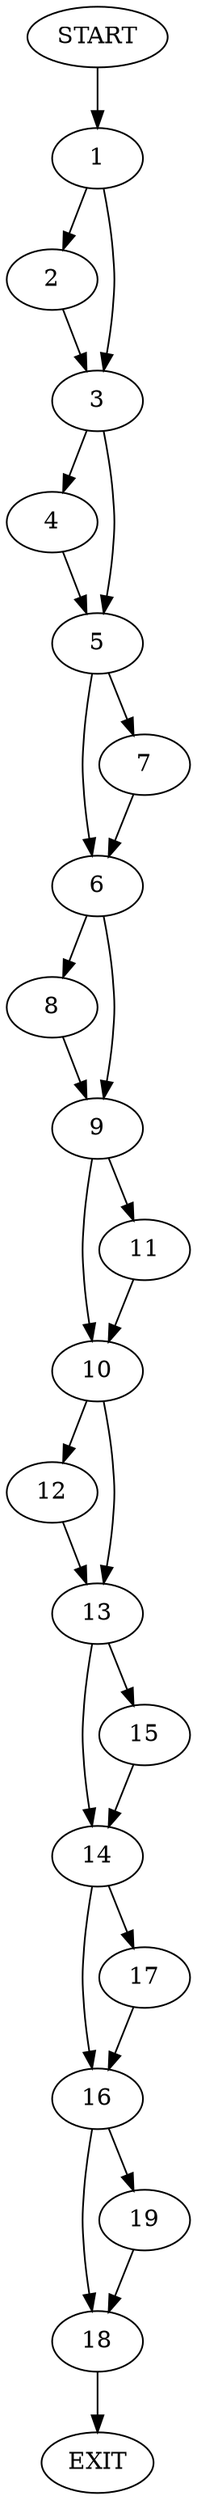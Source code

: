 digraph {
0 [label="START"]
20 [label="EXIT"]
0 -> 1
1 -> 2
1 -> 3
2 -> 3
3 -> 4
3 -> 5
5 -> 6
5 -> 7
4 -> 5
6 -> 8
6 -> 9
7 -> 6
8 -> 9
9 -> 10
9 -> 11
10 -> 12
10 -> 13
11 -> 10
12 -> 13
13 -> 14
13 -> 15
15 -> 14
14 -> 16
14 -> 17
16 -> 18
16 -> 19
17 -> 16
18 -> 20
19 -> 18
}
